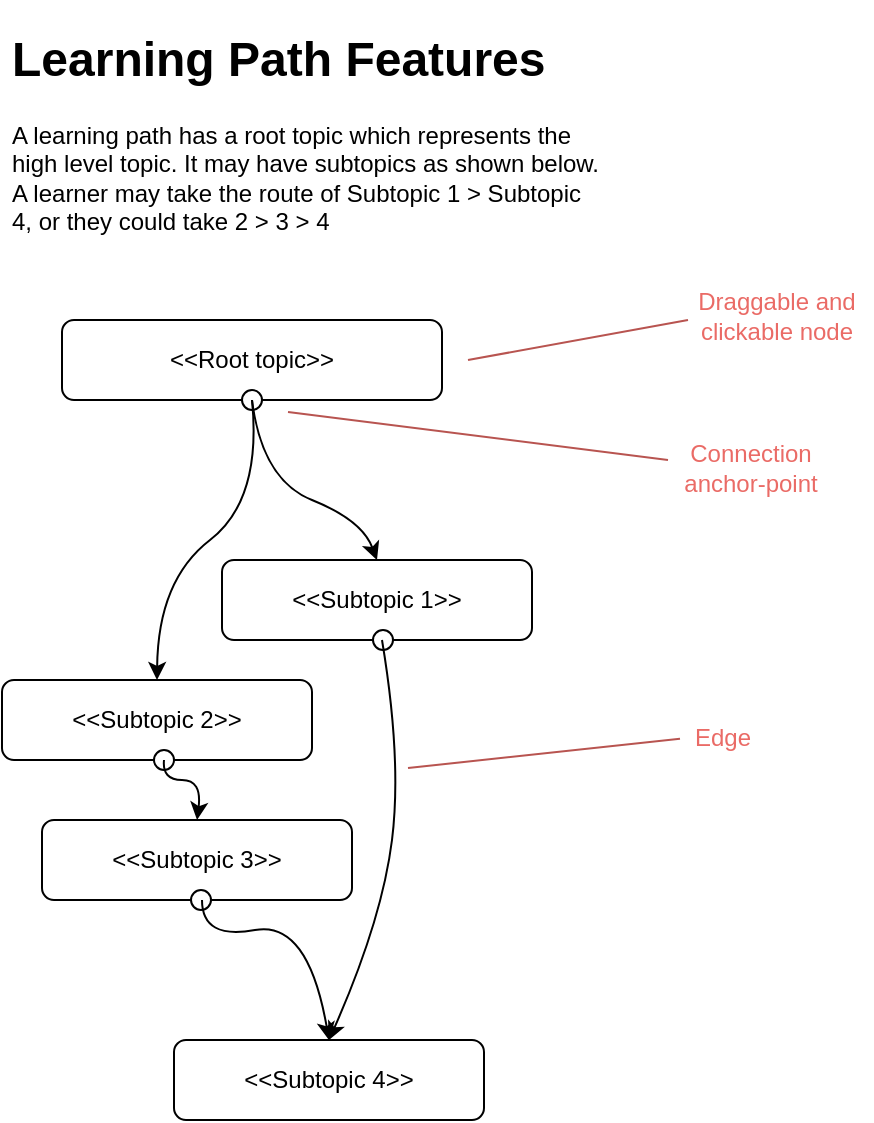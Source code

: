 <mxfile version="16.6.4" type="github">
  <diagram id="hgy3ER7-ZjHPSu5dBkd8" name="Page-1">
    <mxGraphModel dx="1185" dy="693" grid="1" gridSize="10" guides="1" tooltips="1" connect="1" arrows="1" fold="1" page="1" pageScale="1" pageWidth="850" pageHeight="1100" math="0" shadow="0">
      <root>
        <mxCell id="0" />
        <mxCell id="1" parent="0" />
        <mxCell id="A6adrUPZ0ksQvHJcLFbJ-6" value="&amp;lt;&amp;lt;Subtopic 2&amp;gt;&amp;gt;" style="rounded=1;whiteSpace=wrap;html=1;" parent="1" vertex="1">
          <mxGeometry x="37" y="360" width="155" height="40" as="geometry" />
        </mxCell>
        <mxCell id="A6adrUPZ0ksQvHJcLFbJ-11" value="" style="ellipse;whiteSpace=wrap;html=1;aspect=fixed;" parent="1" vertex="1">
          <mxGeometry x="113" y="395" width="10" height="10" as="geometry" />
        </mxCell>
        <mxCell id="A6adrUPZ0ksQvHJcLFbJ-1" value="&lt;h1&gt;Learning Path Features&lt;/h1&gt;&lt;p&gt;A learning path has a root topic which represents the high level topic. It may have subtopics as shown below. A learner may take the route of Subtopic 1 &amp;gt; Subtopic 4, or they could take 2 &amp;gt; 3 &amp;gt; 4&lt;/p&gt;" style="text;html=1;strokeColor=none;fillColor=none;spacing=5;spacingTop=-20;whiteSpace=wrap;overflow=hidden;rounded=0;" parent="1" vertex="1">
          <mxGeometry x="37" y="30" width="303" height="120" as="geometry" />
        </mxCell>
        <mxCell id="A6adrUPZ0ksQvHJcLFbJ-2" value="&amp;lt;&amp;lt;Root topic&amp;gt;&amp;gt;" style="rounded=1;whiteSpace=wrap;html=1;" parent="1" vertex="1">
          <mxGeometry x="67" y="180" width="190" height="40" as="geometry" />
        </mxCell>
        <mxCell id="A6adrUPZ0ksQvHJcLFbJ-3" value="" style="ellipse;whiteSpace=wrap;html=1;aspect=fixed;" parent="1" vertex="1">
          <mxGeometry x="157" y="215" width="10" height="10" as="geometry" />
        </mxCell>
        <mxCell id="A6adrUPZ0ksQvHJcLFbJ-4" value="&amp;lt;&amp;lt;Subtopic 1&amp;gt;&amp;gt;" style="rounded=1;whiteSpace=wrap;html=1;" parent="1" vertex="1">
          <mxGeometry x="147" y="300" width="155" height="40" as="geometry" />
        </mxCell>
        <mxCell id="A6adrUPZ0ksQvHJcLFbJ-5" value="" style="curved=1;endArrow=classic;html=1;rounded=0;entryX=0.5;entryY=0;entryDx=0;entryDy=0;" parent="1" target="A6adrUPZ0ksQvHJcLFbJ-4" edge="1">
          <mxGeometry width="50" height="50" relative="1" as="geometry">
            <mxPoint x="162" y="220" as="sourcePoint" />
            <mxPoint x="377" y="330" as="targetPoint" />
            <Array as="points">
              <mxPoint x="167" y="260" />
              <mxPoint x="217" y="280" />
            </Array>
          </mxGeometry>
        </mxCell>
        <mxCell id="A6adrUPZ0ksQvHJcLFbJ-7" value="" style="curved=1;endArrow=classic;html=1;rounded=0;entryX=0.5;entryY=0;entryDx=0;entryDy=0;" parent="1" target="A6adrUPZ0ksQvHJcLFbJ-6" edge="1">
          <mxGeometry width="50" height="50" relative="1" as="geometry">
            <mxPoint x="162" y="220" as="sourcePoint" />
            <mxPoint x="219.5" y="310" as="targetPoint" />
            <Array as="points">
              <mxPoint x="167" y="270" />
              <mxPoint x="115" y="310" />
            </Array>
          </mxGeometry>
        </mxCell>
        <mxCell id="A6adrUPZ0ksQvHJcLFbJ-9" value="&amp;lt;&amp;lt;Subtopic 3&amp;gt;&amp;gt;" style="rounded=1;whiteSpace=wrap;html=1;" parent="1" vertex="1">
          <mxGeometry x="57" y="430" width="155" height="40" as="geometry" />
        </mxCell>
        <mxCell id="A6adrUPZ0ksQvHJcLFbJ-10" value="&amp;lt;&amp;lt;Subtopic 4&amp;gt;&amp;gt;" style="rounded=1;whiteSpace=wrap;html=1;" parent="1" vertex="1">
          <mxGeometry x="123" y="540" width="155" height="40" as="geometry" />
        </mxCell>
        <mxCell id="A6adrUPZ0ksQvHJcLFbJ-12" value="" style="ellipse;whiteSpace=wrap;html=1;aspect=fixed;" parent="1" vertex="1">
          <mxGeometry x="131.5" y="465" width="10" height="10" as="geometry" />
        </mxCell>
        <mxCell id="A6adrUPZ0ksQvHJcLFbJ-14" value="" style="curved=1;endArrow=classic;html=1;rounded=0;entryX=0.5;entryY=0;entryDx=0;entryDy=0;" parent="1" target="A6adrUPZ0ksQvHJcLFbJ-9" edge="1">
          <mxGeometry width="50" height="50" relative="1" as="geometry">
            <mxPoint x="118" y="400" as="sourcePoint" />
            <mxPoint x="47" y="550" as="targetPoint" />
            <Array as="points">
              <mxPoint x="117" y="410" />
              <mxPoint x="137" y="410" />
            </Array>
          </mxGeometry>
        </mxCell>
        <mxCell id="A6adrUPZ0ksQvHJcLFbJ-15" value="" style="curved=1;endArrow=classic;html=1;rounded=0;entryX=0.5;entryY=0;entryDx=0;entryDy=0;" parent="1" target="A6adrUPZ0ksQvHJcLFbJ-10" edge="1">
          <mxGeometry width="50" height="50" relative="1" as="geometry">
            <mxPoint x="137" y="470" as="sourcePoint" />
            <mxPoint x="144.5" y="440" as="targetPoint" />
            <Array as="points">
              <mxPoint x="137" y="490" />
              <mxPoint x="190" y="480" />
            </Array>
          </mxGeometry>
        </mxCell>
        <mxCell id="A6adrUPZ0ksQvHJcLFbJ-16" value="" style="ellipse;whiteSpace=wrap;html=1;aspect=fixed;" parent="1" vertex="1">
          <mxGeometry x="222.5" y="335" width="10" height="10" as="geometry" />
        </mxCell>
        <mxCell id="A6adrUPZ0ksQvHJcLFbJ-17" value="" style="curved=1;endArrow=classic;html=1;rounded=0;entryX=0.5;entryY=0;entryDx=0;entryDy=0;" parent="1" target="A6adrUPZ0ksQvHJcLFbJ-10" edge="1">
          <mxGeometry width="50" height="50" relative="1" as="geometry">
            <mxPoint x="227" y="340" as="sourcePoint" />
            <mxPoint x="295" y="416" as="targetPoint" />
            <Array as="points">
              <mxPoint x="237" y="400" />
              <mxPoint x="227" y="480" />
            </Array>
          </mxGeometry>
        </mxCell>
        <mxCell id="A6adrUPZ0ksQvHJcLFbJ-18" value="" style="endArrow=none;html=1;rounded=0;fillColor=#f8cecc;strokeColor=#b85450;" parent="1" edge="1">
          <mxGeometry width="50" height="50" relative="1" as="geometry">
            <mxPoint x="270" y="200" as="sourcePoint" />
            <mxPoint x="380" y="180" as="targetPoint" />
          </mxGeometry>
        </mxCell>
        <mxCell id="A6adrUPZ0ksQvHJcLFbJ-19" value="Draggable and clickable node" style="text;html=1;strokeColor=none;fillColor=none;align=center;verticalAlign=middle;whiteSpace=wrap;rounded=0;fontColor=#EA6B66;" parent="1" vertex="1">
          <mxGeometry x="377" y="163" width="95" height="30" as="geometry" />
        </mxCell>
        <mxCell id="A6adrUPZ0ksQvHJcLFbJ-21" value="" style="endArrow=none;html=1;rounded=0;fillColor=#f8cecc;strokeColor=#b85450;" parent="1" edge="1">
          <mxGeometry width="50" height="50" relative="1" as="geometry">
            <mxPoint x="180" y="226" as="sourcePoint" />
            <mxPoint x="370" y="250" as="targetPoint" />
          </mxGeometry>
        </mxCell>
        <mxCell id="A6adrUPZ0ksQvHJcLFbJ-22" value="Connection anchor-point" style="text;html=1;strokeColor=none;fillColor=none;align=center;verticalAlign=middle;whiteSpace=wrap;rounded=0;fontColor=#EA6B66;" parent="1" vertex="1">
          <mxGeometry x="364" y="225" width="95" height="57" as="geometry" />
        </mxCell>
        <mxCell id="A6adrUPZ0ksQvHJcLFbJ-23" value="Edge" style="text;html=1;strokeColor=none;fillColor=none;align=center;verticalAlign=middle;whiteSpace=wrap;rounded=0;fontColor=#EA6B66;" parent="1" vertex="1">
          <mxGeometry x="350" y="360" width="95" height="57" as="geometry" />
        </mxCell>
        <mxCell id="A6adrUPZ0ksQvHJcLFbJ-24" value="" style="endArrow=none;html=1;rounded=0;fillColor=#f8cecc;strokeColor=#b85450;" parent="1" edge="1">
          <mxGeometry width="50" height="50" relative="1" as="geometry">
            <mxPoint x="240" y="404" as="sourcePoint" />
            <mxPoint x="376" y="389.424" as="targetPoint" />
          </mxGeometry>
        </mxCell>
      </root>
    </mxGraphModel>
  </diagram>
</mxfile>
